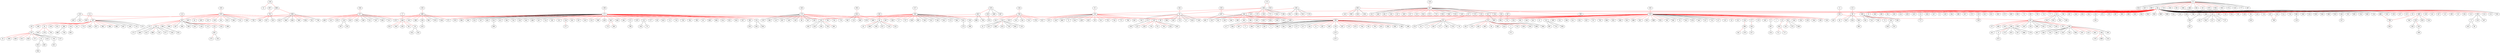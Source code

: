 strict graph "" {
	graph ["edge"="{'color': ''}",
		file="tmp_workspace/layers/EU_core_Layer_5_drawing.dot",
		"graph"="{'edge': '{}', 'file': 'tmp_workspace/layers/EU_core_Layer_5_drawing.dot', 'graph': \"{'file': 'tmp_workspace/layers/EU_core_Layer_\
4_drawing_improved.dot'}\", 'node': \"{'height': '', 'level': '', 'pos': '', 'width': ''}\"}",
		"node"="{'height': '', 'label': '\\N', 'level': '', 'pos': '', 'width': ''}"
	];
	node [label="\N"];
	10	 [height=0.05,
		label=21,
		level=1,
		pos="-7491.370000000017,-569.7600000000148",
		width=0.05];
	13	 [height=0.05,
		label=64,
		level=1,
		pos="-1483.8199999999833,-19.05999999999949",
		width=0.05];
	10 -- 13	 [color=red];
	210	 [level=4,
		pos="-7001.603831348594,-967.5393815176133"];
	10 -- 210	 [color=red];
	265	 [level=3,
		pos="-7241.0627736677925,9.41668181813759"];
	10 -- 265	 [color=red];
	291	 [level=2,
		pos="-7910.814501407448,-1041.1045094144015"];
	10 -- 291	 [color=red];
	325	 [label=296,
		level=2,
		pos="-8335.49,594.4899999999889"];
	10 -- 325	 [color=red];
	484	 [height=0.05,
		level=1,
		pos="-8095.326251631329,-387.17801175508134",
		width=0.05];
	10 -- 484	 [color=red];
	582	 [level=4,
		pos="-8119.706760201708,-512.3818500188611"];
	10 -- 582	 [color=red];
	63	 [level=4,
		pos="-7774.856852083904,-6.080533448690858"];
	10 -- 63	 [color=red];
	878	 [level=4,
		pos="-6924.73230586349,-847.2866832210282"];
	10 -- 878	 [color=red];
	904	 [level=4,
		pos="-7756.879688448149,-1142.1269641551735"];
	10 -- 904	 [color=red];
	905	 [level=4,
		pos="-7088.018466774497,-84.57253420907028"];
	10 -- 905	 [color=red];
	192	 [label=274,
		level=5,
		pos="-7349.268106166412,-1184.5009113479741"];
	10 -- 192;
	766	 [label=519,
		level=5,
		pos="-8078.181984952926,-801.6026850941194"];
	10 -- 766;
	879	 [label=777,
		level=5,
		pos="-7509.6801832735855,60.92539978699892"];
	10 -- 879;
	360	 [label=467,
		level=5,
		pos="-6932.985384794693,-275.98124341945584"];
	10 -- 360;
	609	 [label=624,
		level=5,
		pos="-7157.330498662632,-1105.032778928934"];
	10 -- 609;
	511	 [label=647,
		level=5,
		pos="-7556.610009143793,-1197.32918146365"];
	10 -- 511;
	706	 [label=686,
		level=5,
		pos="-8005.429368417237,-203.91535802953928"];
	10 -- 706;
	441	 [height=0.05,
		label=318,
		level=1,
		pos="3257.1000000000076,-1748.4100000000062",
		width=0.05];
	13 -- 441	 [color=red];
	107	 [level=3,
		pos="-1750.746972657738,-590.7673793329789"];
	13 -- 107	 [color=red];
	416	 [height=0.05,
		label=244,
		level=1,
		pos="-1461.8800000000138,-3827.790000000008",
		width=0.05];
	13 -- 416	 [color=red];
	119	 [level=2,
		pos="-1047.3877218329508,-474.7201835687977"];
	13 -- 119	 [color=red];
	800	 [label=89,
		level=2,
		pos="1258.0299999999897,1252.0399999999818"];
	13 -- 800	 [color=red];
	15	 [height=0.05,
		label=412,
		level=1,
		pos="605.0799999999981,2455.54",
		width=0.05];
	13 -- 15	 [color=red];
	136	 [height=0.05,
		label=489,
		level=1,
		pos="-5367.419999999955,-2383.380000000001",
		width=0.05];
	13 -- 136	 [color=red];
	138	 [level=4,
		pos="-1057.6508259329507,-484.3332223017351"];
	13 -- 138	 [color=red];
	141	 [level=2,
		pos="-875.3518452402864,147.87064715427934"];
	13 -- 141	 [color=red];
	158	 [height=0.05,
		label=209,
		level=1,
		pos="-1585.8299999999854,2064.579999999991",
		width=0.05];
	13 -- 158	 [color=red];
	167	 [level=2,
		pos="-1266.6245472423004,-611.4496282155872"];
	13 -- 167	 [color=red];
	18	 [level=2,
		pos="-1845.6353133343337,-535.9632940045772"];
	13 -- 18	 [color=red];
	180	 [height=0.05,
		level=1,
		pos="-2094.705329385426,-176.91579070042312",
		width=0.05];
	13 -- 180	 [color=red];
	20	 [level=2,
		pos="-1414.171372713237,608.0352120954915"];
	13 -- 20	 [color=red];
	204	 [level=2,
		pos="-1301.6835221658257,585.0307545710206"];
	13 -- 204	 [color=red];
	213	 [level=2,
		pos="-1984.0388534429371,365.4922525954489"];
	13 -- 213	 [color=red];
	214	 [level=3,
		pos="-2069.0092270630616,216.84867903774548"];
	13 -- 214	 [color=red];
	215	 [level=2,
		pos="-1738.5209450995208,-596.3179708253658"];
	13 -- 215	 [color=red];
	23	 [label=389,
		level=2,
		pos="-4595.11,1373.2900000000118"];
	13 -- 23	 [color=red];
	25	 [level=2,
		pos="-1251.3633666758137,-605.6290495922956"];
	13 -- 25	 [color=red];
	280	 [height=0.05,
		level=1,
		pos="1285.1599999999871,3157.6099999999765",
		width=0.05];
	13 -- 280	 [color=red];
	288	 [level=4,
		pos="-1643.961074289718,-629.3502363968688"];
	13 -- 288	 [color=red];
	29	 [label=131,
		level=2,
		pos="512.8199999999833,-1522.2699999999795"];
	13 -- 29	 [color=red];
	389	 [level=4,
		pos="-1312.4534192725052,588.1737534473773"];
	13 -- 389	 [color=red];
	391	 [level=2,
		pos="-1782.1544917927413,536.9039082915134"];
	13 -- 391	 [color=red];
	393	 [level=3,
		pos="-1977.4988254815416,-411.9729083997696"];
	13 -- 393	 [color=red];
	414	 [level=2,
		pos="-853.915993038895,17.27563444309152"];
	13 -- 414	 [color=red];
	420	 [height=0.05,
		level=1,
		pos="-1909.6081799696935,-484.681908971322",
		width=0.05];
	13 -- 420	 [color=red];
	433	 [level=2,
		pos="-964.1852884219851,338.8214089042176"];
	13 -- 433	 [color=red];
	437	 [height=0.05,
		level=1,
		pos="-4989.560000000019,2500.5300000000093",
		width=0.05];
	13 -- 437	 [color=red];
	454	 [height=0.05,
		level=1,
		pos="-1397.4549771879147,-644.072335198824",
		width=0.05];
	13 -- 454	 [color=red];
	457	 [level=2,
		pos="-956.8473441097077,327.9258156466433"];
	13 -- 457	 [color=red];
	5	 [height=0.05,
		level=1,
		pos="-877.726578983236,-194.41706805325114",
		width=0.05];
	13 -- 5	 [color=red];
	528	 [level=4,
		pos="-1150.2831572898763,-554.6461376762751"];
	13 -- 528	 [color=red];
	55	 [height=0.05,
		level=1,
		pos="1870.2700000000186,1629.4599999999987",
		width=0.05];
	13 -- 55	 [color=red];
	564	 [level=2,
		pos="-1024.8258873839277,413.8646365128889"];
	13 -- 564	 [color=red];
	566	 [height=0.05,
		level=1,
		pos="-2105.438667687131,89.05830695526375",
		width=0.05];
	13 -- 566	 [color=red];
	567	 [level=2,
		pos="-859.018679520242,-106.9385880791694"];
	13 -- 567	 [color=red];
	573	 [height=0.05,
		level=1,
		pos="-1917.492478001809,439.22759326406964",
		width=0.05];
	13 -- 573	 [color=red];
	592	 [height=0.05,
		level=1,
		pos="-6363.020000000025,2842.38000000001",
		width=0.05];
	13 -- 592	 [color=red];
	622	 [level=4,
		pos="-1968.4691655881568,-423.0581715437631"];
	13 -- 622	 [color=red];
	632	 [level=2,
		pos="-880.1169440000256,164.35743780875603"];
	13 -- 632	 [color=red];
	650	 [height=0.05,
		level=1,
		pos="-1635.1844176768468,593.4660397545247",
		width=0.05];
	13 -- 650	 [color=red];
	673	 [level=2,
		pos="-1630.3369547090135,-632.7636078587188"];
	13 -- 673	 [color=red];
	679	 [label=229,
		level=4,
		pos="351.2200000000066,-1337.9100000000162"];
	13 -- 679	 [color=red];
	680	 [level=2,
		pos="-1380.6644617406528,-641.5214616524015"];
	13 -- 680	 [color=red];
	693	 [level=3,
		pos="-1552.1283694673173,-646.302618909725"];
	13 -- 693	 [color=red];
	70	 [level=4,
		pos="-2091.3228136057032,-189.4702924624883"];
	13 -- 70	 [color=red];
	709	 [level=2,
		pos="-1226.8153997612553,557.176038244875"];
	13 -- 709	 [color=red];
	752	 [level=3,
		pos="-1138.8816276194616,509.2551101146871"];
	13 -- 752	 [color=red];
	777	 [level=4,
		pos="-2100.7960617398285,113.00012099043332"];
	13 -- 777	 [color=red];
	796	 [level=3,
		pos="-1525.17036846488,610.5346976776685"];
	13 -- 796	 [color=red];
	807	 [level=2,
		pos="-1697.0801453209037,574.7576881280294"];
	13 -- 807	 [color=red];
	816	 [level=4,
		pos="-1832.8801069234296,-544.6609684833245"];
	13 -- 816	 [color=red];
	850	 [level=2,
		pos="-855.1701697482356,34.77982949885452"];
	13 -- 850	 [color=red];
	853	 [level=2,
		pos="-2114.7339037437237,-12.205630674436264"];
	13 -- 853	 [color=red];
	860	 [height=0.05,
		label=232,
		level=1,
		pos="-3396.2300000000077,3785.190000000003",
		width=0.05];
	13 -- 860	 [color=red];
	872	 [height=0.05,
		level=1,
		pos="-1845.1459949977389,498.1854559055105",
		width=0.05];
	13 -- 872	 [color=red];
	876	 [level=4,
		pos="-1148.4441937225672,515.376530263221"];
	13 -- 876	 [color=red];
	887	 [level=2,
		pos="-914.7343875671762,-291.5318371465084"];
	13 -- 887	 [color=red];
	893	 [level=2,
		pos="-1907.7830132645274,448.2243884613154"];
	13 -- 893	 [color=red];
	899	 [level=2,
		pos="-1138.895783110662,-547.3843520029195"];
	13 -- 899	 [color=red];
	926	 [level=2,
		pos="-2056.2336456856337,-284.46903253069416"];
	13 -- 926	 [color=red];
	944	 [level=3,
		pos="-1398.7576676513543,606.1309595726964"];
	13 -- 944	 [color=red];
	956	 [level=4,
		pos="-1612.0470261767705,598.7240772259148"];
	13 -- 956	 [color=red];
	963	 [level=2,
		pos="-856.9401007501157,-90.6206612077659"];
	13 -- 963	 [color=red];
	968	 [level=2,
		pos="-2109.303223889989,-101.94590319337588"];
	13 -- 968	 [color=red];
	969	 [level=3,
		pos="-2061.9048373922583,-271.8786248937445"];
	13 -- 969	 [color=red];
	526	 [label=611,
		level=5,
		pos="-1322.940330206193,-629.1559499644767"];
	13 -- 526;
	928	 [label=325,
		level=5,
		pos="-862.6818426877891,91.78550440513564"];
	13 -- 928;
	698	 [label=786,
		level=5,
		pos="-1199.6774863643068,-582.4092418214618"];
	13 -- 698;
	942	 [label=102,
		level=5,
		pos="-251.25633936750273,-749.2963884018263"];
	13 -- 942;
	838	 [label=496,
		level=5,
		pos="-2087.1412047929052,165.60959728995633"];
	13 -- 838;
	248	 [label=492,
		level=5,
		pos="-853.1165440228406,-36.73729997780467"];
	13 -- 248;
	162	 [label=733,
		level=5,
		pos="-1096.9865531093476,-517.5168393378971"];
	13 -- 162;
	571	 [label=815,
		level=5,
		pos="-1012.0315261773948,-438.00507072427666"];
	13 -- 571;
	952	 [label=90,
		level=5,
		pos="-2112.129682314275,38.61390593787451"];
	13 -- 952;
	1	 [label=528,
		level=5,
		pos="-1464.360261048951,611.5909770673278"];
	13 -- 1;
	358	 [label=216,
		level=5,
		pos="-1691.897528591941,-614.7134885410136"];
	13 -- 358;
	153	 [label=719,
		level=5,
		pos="-1952.2188469806372,403.6714235578085"];
	13 -- 153;
	683	 [label=98,
		level=5,
		pos="214.55088184972556,1353.3520192691403"];
	13 -- 683;
	249	 [label=511,
		level=5,
		pos="-1792.6750968222702,-569.2489361691238"];
	13 -- 249;
	682	 [label=730,
		level=5,
		pos="-866.8203344607135,-151.00979742480064"];
	13 -- 682;
	871	 [label=926,
		level=5,
		pos="-937.7156323573417,1004.8481745635418"];
	13 -- 871;
	405	 [label=349,
		level=5,
		pos="-1355.2915510935036,598.661437330543"];
	13 -- 405;
	470	 [label=224,
		level=5,
		pos="-894.3275065237705,205.87985074062416"];
	13 -- 470;
	388	 [label=828,
		level=5,
		pos="-1568.814093219625,606.1402402700982"];
	13 -- 388;
	339	 [label=980,
		level=5,
		pos="-4022.6678159332196,-925.3732629335127"];
	13 -- 339;
	53	 [label=644,
		level=5,
		pos="-1940.0802451455108,-454.8649162363359"];
	13 -- 53;
	590	 [label=840,
		level=5,
		pos="-1438.7227171920154,-648.3974066423785"];
	13 -- 590;
	353	 [label=918,
		level=5,
		pos="-1878.455605057257,-511.36282909718886"];
	13 -- 353;
	65	 [label=99,
		level=5,
		pos="-1877.2583480158269,474.2001774181466"];
	13 -- 65;
	492	 [label=665,
		level=5,
		pos="-1263.8081982298133,572.2894258032733"];
	13 -- 492;
	903	 [label=354,
		level=5,
		pos="-1591.4457691351215,-640.7641339206989"];
	13 -- 903;
	284	 [label=445,
		level=5,
		pos="51.47369471307138,859.0879950152876"];
	13 -- 284;
	456	 [label=640,
		level=5,
		pos="-2001.1421753228365,-380.2761447599592"];
	13 -- 456;
	144	 [label=134,
		level=5,
		pos="-1107.1471154559708,487.11869805564766"];
	13 -- 144;
	261	 [label=302,
		level=5,
		pos="-2103.1397242864878,-139.65193764802274"];
	13 -- 261;
	583	 [label=330,
		level=5,
		pos="-1732.5996399264036,560.7744824810768"];
	13 -- 583;
	802	 [label=392,
		level=5,
		pos="-8705.849000097109,1105.3065496174486"];
	325 -- 802;
	102	 [height=0.05,
		level=1,
		pos="3255.6047818793345,-1117.4606354399104",
		width=0.05];
	102 -- 441	 [color=red];
	122	 [height=0.05,
		level=1,
		pos="2650.4534547783655,-1921.843864878418",
		width=0.05];
	441 -- 122	 [color=red];
	14	 [height=0.05,
		level=1,
		pos="3746.6642169292318,-1350.3820941711654",
		width=0.05];
	441 -- 14	 [color=red];
	152	 [height=0.05,
		level=1,
		pos="3125.0547206968613,-2365.3892383296043",
		width=0.05];
	441 -- 152	 [color=red];
	154	 [height=0.05,
		level=1,
		pos="4862.750000000002,-3358.9400000000105",
		width=0.05];
	441 -- 154	 [color=red];
	769	 [height=0.05,
		label=282,
		level=1,
		pos="-5730.36000000002,-7370.960000000008",
		width=0.05];
	441 -- 769	 [color=red];
	851	 [height=0.05,
		label=547,
		level=1,
		pos="3453.0200000000077,6070.249999999984",
		width=0.05];
	441 -- 851	 [color=red];
	177	 [height=0.05,
		level=1,
		pos="5309.940000000022,260.9099999999926",
		width=0.05];
	441 -- 177	 [color=red];
	178	 [level=4,
		pos="3867.935711089814,-1906.4576838597438"];
	441 -- 178	 [color=red];
	183	 [height=0.05,
		level=1,
		pos="3268.6602785401533,-2379.255223708715",
		width=0.05];
	441 -- 183	 [color=red];
	189	 [height=0.05,
		label=5,
		level=1,
		pos="1465.4800000000087,-1617.38000000001",
		width=0.05];
	441 -- 189	 [color=red];
	2	 [level=2,
		pos="3369.515860120047,-1127.554130486406"];
	441 -- 2	 [color=red];
	22	 [height=0.05,
		level=1,
		pos="418.35000000000036,-4696.2000000000135",
		width=0.05];
	441 -- 22	 [color=red];
	233	 [height=0.05,
		label=84,
		level=1,
		pos="2741.5399999999954,2909.1799999999976",
		width=0.05];
	441 -- 233	 [color=red];
	244	 [level=2,
		pos="2676.7840871593808,-1996.064552996649"];
	441 -- 244	 [color=red];
	254	 [height=0.05,
		level=1,
		pos="3391.117898056271,-1131.8562397190408",
		width=0.05];
	441 -- 254	 [color=red];
	635	 [height=0.05,
		label=82,
		level=1,
		pos="2.6299999999919237,-2258.4400000000105",
		width=0.05];
	441 -- 635	 [color=red];
	259	 [level=2,
		pos="2636.2982708330355,-1861.1244594952918"];
	441 -- 259	 [color=red];
	264	 [level=2,
		pos="2711.385200676231,-2065.103375546491"];
	441 -- 264	 [color=red];
	299	 [level=2,
		pos="2638.9536283251214,-1621.9410334461904"];
	441 -- 299	 [color=red];
	320	 [level=2,
		pos="2988.6529132893656,-2319.405182074764"];
	441 -- 320	 [color=red];
	983	 [level=3,
		pos="1367.3499999999822,-388.34000000000015"];
	441 -- 983	 [color=red];
	355	 [height=0.05,
		level=1,
		pos="2629.3690494697194,-1684.7453311297634",
		width=0.05];
	441 -- 355	 [color=red];
	382	 [level=3,
		pos="2953.406750092927,-1195.3550784263052"];
	441 -- 382	 [color=red];
	79	 [level=2,
		pos="1293.5699999999888,-4474.750000000018"];
	441 -- 79	 [color=red];
	40	 [height=0.05,
		level=1,
		pos="3853.950000000006,-5432.809999999994",
		width=0.05];
	441 -- 40	 [color=red];
	443	 [level=2,
		pos="3605.184134414517,-1222.1621765509028"];
	441 -- 443	 [color=red];
	451	 [level=4,
		pos="3561.934881360672,-2300.8364941346076"];
	441 -- 451	 [color=red];
	47	 [level=3,
		pos="2654.7018171928676,-1560.75135866774"];
	441 -- 47	 [color=red];
	508	 [height=0.05,
		label=115,
		level=1,
		pos="4783.009999999982,-4123.740000000005",
		width=0.05];
	441 -- 508	 [color=red];
	509	 [height=0.05,
		level=1,
		pos="3617.9596253985846,-1230.8390704906146",
		width=0.05];
	441 -- 509	 [color=red];
	521	 [height=0.05,
		level=1,
		pos="2967.8089054066777,-2309.1327469124262",
		width=0.05];
	441 -- 521	 [color=red];
	598	 [level=2,
		pos="3399.3955828749627,-2363.1061065520926"];
	441 -- 598	 [color=red];
	610	 [height=0.05,
		level=1,
		pos="-2128.750000000009,-6201.540000000028",
		width=0.05];
	441 -- 610	 [color=red];
	611	 [level=2,
		pos="2627.4897320161845,-1789.5226107825306"];
	441 -- 611	 [color=red];
	631	 [height=0.05,
		level=1,
		pos="2680.9069652894914,-2005.5109977948464",
		width=0.05];
	441 -- 631	 [color=red];
	637	 [height=0.05,
		level=1,
		pos="3491.3667196818647,-1162.5615209838709",
		width=0.05];
	441 -- 637	 [color=red];
	676	 [height=0.05,
		label=409,
		level=1,
		pos="69.32999999999993,-5845.260000000011",
		width=0.05];
	441 -- 676	 [color=red];
	707	 [level=2,
		pos="2929.1934893843295,-1209.3583729624218"];
	441 -- 707	 [color=red];
	793	 [height=0.05,
		level=1,
		pos="3149.1264061490483,-2370.0538203239316",
		width=0.05];
	441 -- 793	 [color=red];
	806	 [level=4,
		pos="3860.292223463597,-1563.3195413883645"];
	441 -- 806	 [color=red];
	831	 [height=0.05,
		level=1,
		pos="2839.386242811577,-1275.5309949981538",
		width=0.05];
	441 -- 831	 [color=red];
	840	 [height=0.05,
		level=1,
		pos="3880.94729702759,-1842.8233799172415",
		width=0.05];
	441 -- 840	 [color=red];
	852	 [level=2,
		pos="3870.189474292557,-1599.3441325866288"];
	441 -- 852	 [color=red];
	886	 [level=3,
		pos="2823.773557772537,-1289.795204357193"];
	441 -- 886	 [color=red];
	921	 [height=0.05,
		level=1,
		pos="3475.3998397762075,-1156.4264560820166",
		width=0.05];
	441 -- 921	 [color=red];
	923	 [level=2,
		pos="3158.1949327350712,-1125.2590359589199"];
	441 -- 923	 [color=red];
	948	 [height=0.05,
		level=1,
		pos="2652.8866251998825,-1930.13928775699",
		width=0.05];
	441 -- 948	 [color=red];
	955	 [height=0.05,
		level=1,
		pos="3068.358640686611,-1146.3501727398343",
		width=0.05];
	441 -- 955	 [color=red];
	98	 [level=3,
		pos="2729.421206039505,-1402.4989901717463"];
	441 -- 98	 [color=red];
	347	 [label=981,
		level=5,
		pos="3804.635343360992,-2061.945299586171"];
	441 -- 347;
	201	 [label=76,
		level=5,
		pos="3887.4361643053235,-1720.5593934558285"];
	441 -- 201;
	884	 [label=925,
		level=5,
		pos="3813.7549636999993,-1451.366926180437"];
	441 -- 884;
	95	 [label=976,
		level=5,
		pos="3482.8228149070183,-2337.6031322974495"];
	441 -- 95;
	330	 [label=442,
		level=5,
		pos="3841.4799916222655,-1986.3162035920668"];
	441 -- 330;
	562	 [label=527,
		level=5,
		pos="3758.0567791960693,-2132.000460900072"];
	441 -- 562;
	843	 [label=725,
		level=5,
		pos="2693.1462224658994,-1465.4692409690272"];
	441 -- 843;
	669	 [label=127,
		level=5,
		pos="3055.5381802864435,-2346.2997633759765"];
	441 -- 669;
	104	 [height=0.05,
		level=1,
		pos="8664.457244504709,8225.338058463813",
		width=0.05];
	646	 [height=0.05,
		label=317,
		level=1,
		pos="9057.169999999996,7731.499999999993",
		width=0.05];
	104 -- 646	 [color=red];
	409	 [level=4,
		pos="9273.400235080271,8324.242626907444"];
	646 -- 409	 [color=red];
	473	 [height=0.05,
		level=1,
		pos="11377.18999999996,6233.619999999964",
		width=0.05];
	646 -- 473	 [color=red];
	522	 [level=4,
		pos="8691.094650269324,7217.604899190904"];
	646 -- 522	 [color=red];
	662	 [label=218,
		level=2,
		pos="8822.27000000001,8814.839999999978"];
	646 -- 662	 [color=red];
	810	 [level=4,
		pos="9633.191767747814,7474.015516202043"];
	646 -- 810	 [color=red];
	916	 [level=2,
		pos="9605.022689607818,8044.480457545655"];
	646 -- 916	 [color=red];
	970	 [level=2,
		pos="8429.245179115851,7793.223217946166"];
	646 -- 970	 [color=red];
	599	 [label=248,
		level=5,
		pos="9175.874761840145,7111.815793462106"];
	646 -- 599;
	335	 [label=312,
		level=5,
		pos="8482.850231040908,7470.241240723304"];
	646 -- 335;
	31	 [label=307,
		level=5,
		pos="9687.353315630971,7762.61792114468"];
	646 -- 31;
	475	 [label=695,
		level=5,
		pos="9409.977148721275,7208.406841827207"];
	646 -- 475;
	615	 [label=313,
		level=5,
		pos="8922.649051218596,7115.055800858685"];
	646 -- 615;
	105	 [height=0.05,
		level=1,
		pos="5559.771868553365,-5844.44010782289",
		width=0.05];
	616	 [height=0.05,
		label=679,
		level=1,
		pos="5423.999999999991,-6460.609999999993",
		width=0.05];
	105 -- 616	 [color=red];
	957	 [height=0.05,
		label=187,
		level=1,
		pos="6226.209999999997,-9753.039999999972",
		width=0.05];
	616 -- 957	 [color=red];
	728	 [height=0.05,
		label=80,
		level=1,
		pos="5425.789999999999,3535.8000000000084",
		width=0.05];
	616 -- 728	 [color=red];
	792	 [height=0.05,
		level=1,
		pos="2706.570000000005,-8898.050000000021",
		width=0.05];
	616 -- 792	 [color=red];
	336	 [level=2,
		pos="4793.114713360346,-6451.49455060733"];
	616 -- 336	 [color=red];
	337	 [height=0.05,
		label=533,
		level=1,
		pos="6636.209999999983,-4611.200000000006",
		width=0.05];
	616 -- 337	 [color=red];
	616 -- 40	 [color=red];
	403	 [level=4,
		pos="5432.439989917416,-7091.504684465008"];
	616 -- 403	 [color=red];
	45	 [level=3,
		pos="5731.782760294642,-5909.8204677996955"];
	616 -- 45	 [color=red];
	450	 [height=0.05,
		level=1,
		pos="6042.493932382372,-6585.368133691532",
		width=0.05];
	616 -- 450	 [color=red];
	515	 [height=0.05,
		level=1,
		pos="4973.056422373216,-6019.305993545054",
		width=0.05];
	616 -- 515	 [color=red];
	559	 [level=2,
		pos="4889.243653697438,-6795.47562440053"];
	616 -- 559	 [color=red];
	84	 [level=2,
		pos="5326.909182036859,-5837.173788841813"];
	616 -- 84	 [color=red];
	913	 [level=2,
		pos="4795.978527165199,-6521.341918909537"];
	616 -- 913	 [color=red];
	423	 [label=663,
		level=5,
		pos="6006.177139617417,-6217.362976538474"];
	616 -- 423;
	972	 [label=551,
		level=5,
		pos="5878.972969286988,-6897.758640091885"];
	616 -- 972;
	108	 [level=3,
		pos="8354.427422448236,-27.594171335696984"];
	346	 [height=0.05,
		label=172,
		level=1,
		pos="7751.350000000019,157.86999999998443",
		width=0.05];
	108 -- 346	 [color=red];
	151	 [height=0.05,
		level=1,
		pos="8315.472742585529,440.4737289453362",
		width=0.05];
	346 -- 151	 [color=red];
	181	 [height=0.05,
		level=1,
		pos="7784.2379572151485,787.9634205228722",
		width=0.05];
	346 -- 181	 [color=red];
	224	 [level=3,
		pos="6097.269999999966,439.2399999999907"];
	346 -- 224	 [color=red];
	301	 [level=2,
		pos="8294.615387448266,-163.00700933026076"];
	346 -- 301	 [color=red];
	307	 [level=2,
		pos="7616.983949041829,774.3479806821156"];
	346 -- 307	 [color=red];
	310	 [level=2,
		pos="7196.838624196155,-143.15569727538644"];
	346 -- 310	 [color=red];
	315	 [level=4,
		pos="8071.705016729923,-385.7033617203998"];
	346 -- 315	 [color=red];
	346 -- 337	 [color=red];
	371	 [height=0.05,
		level=1,
		pos="9495.97000000001,2920.3699999999926",
		width=0.05];
	346 -- 371	 [color=red];
	398	 [level=2,
		pos="7459.204884256589,-401.37106399949994"];
	346 -- 398	 [color=red];
	428	 [level=4,
		pos="7122.589241796746,210.39851853671237"];
	346 -- 428	 [color=red];
	442	 [level=2,
		pos="10700.039999999999,75.99999999998909"];
	346 -- 442	 [color=red];
	444	 [level=2,
		pos="7938.061365471426,-444.8224608121775"];
	346 -- 444	 [color=red];
	461	 [level=4,
		pos="7246.032271654521,535.6971161996587"];
	346 -- 461	 [color=red];
	471	 [label=275,
		level=4,
		pos="9611.290000000003,-340.52999999998065"];
	346 -- 471	 [color=red];
	479	 [height=0.05,
		level=1,
		pos="7684.680430381616,-469.54892289198085",
		width=0.05];
	346 -- 479	 [color=red];
	506	 [height=0.05,
		label=212,
		level=1,
		pos="7247.2299999999905,2126.800000000022",
		width=0.05];
	346 -- 506	 [color=red];
	577	 [height=0.05,
		level=1,
		pos="8381.453842887177,125.1823342091589",
		width=0.05];
	346 -- 577	 [color=red];
	58	 [height=0.05,
		level=1,
		pos="7416.600982164596,692.6993478991409",
		width=0.05];
	346 -- 58	 [color=red];
	618	 [level=2,
		pos="7212.672211594055,486.3902833830297"];
	346 -- 618	 [color=red];
	712	 [level=2,
		pos="8228.367807609267,570.8510498554026"];
	346 -- 712	 [color=red];
	716	 [level=2,
		pos="7958.748471095604,753.7602671660379"];
	346 -- 716	 [color=red];
	759	 [height=0.05,
		level=1,
		pos="8367.829477295512,292.2291842394371",
		width=0.05];
	346 -- 759	 [color=red];
	764	 [height=0.05,
		level=1,
		pos="8209.861306086046,591.3059451029515",
		width=0.05];
	346 -- 764	 [color=red];
	798	 [height=0.05,
		level=1,
		pos="8378.99785420625,222.3487362339531",
		width=0.05];
	346 -- 798	 [color=red];
	83	 [level=2,
		pos="7672.707478210681,-468.1609018592052"];
	346 -- 83	 [color=red];
	849	 [height=0.05,
		level=1,
		pos="8161.405772372615,-321.66477440113295",
		width=0.05];
	346 -- 849	 [color=red];
	894	 [level=2,
		pos="8108.064801551042,678.3062464994289"];
	346 -- 894	 [color=red];
	914	 [level=2,
		pos="8355.748860323345,338.9814407095108"];
	346 -- 914	 [color=red];
	922	 [height=0.05,
		level=1,
		pos="7430.07941831202,-385.16273350497795",
		width=0.05];
	346 -- 922	 [color=red];
	924	 [level=4,
		pos="8198.866648876876,-286.9088049065044"];
	346 -- 924	 [color=red];
	927	 [height=0.05,
		level=1,
		pos="7177.042711513604,-103.41619310519957",
		width=0.05];
	346 -- 927	 [color=red];
	946	 [height=0.05,
		label=285,
		level=1,
		pos="8580.640000000009,-3056.0700000000106",
		width=0.05];
	346 -- 946	 [color=red];
	973	 [label=231,
		level=2,
		pos="6012.020000000002,-1535.2100000000082"];
	346 -- 973	 [color=red];
	978	 [level=4,
		pos="7813.011336183709,-470.060900606172"];
	346 -- 978	 [color=red];
	980	 [level=2,
		pos="7312.412419283055,-295.3773238204172"];
	346 -- 980	 [color=red];
	505	 [label=346,
		level=5,
		pos="7129.688436484822,49.998610077269376"];
	346 -- 505;
	118	 [label=523,
		level=5,
		pos="7160.416386144742,378.99620905707417"];
	346 -- 118;
	303	 [label=207,
		level=5,
		pos="7324.043950780717,622.0993362300517"];
	346 -- 303;
	46	 [label=403,
		level=5,
		pos="7502.772910499098,737.7913454350944"];
	346 -- 46;
	323	 [label=813,
		level=5,
		pos="8217.992103628256,2538.760219473017"];
	346 -- 323;
	298	 [label=413,
		level=5,
		pos="7243.253365106589,-216.21173695865104"];
	346 -- 298;
	334	 [label=585,
		level=5,
		pos="7700.156290152557,786.7408455541974"];
	346 -- 334;
	804	 [label=734,
		level=5,
		pos="7148.465766337874,-28.221206448965972"];
	346 -- 804;
	958	 [label=228,
		level=5,
		pos="7121.015939107383,129.971828113346"];
	346 -- 958;
	12	 [label=542,
		level=5,
		pos="7531.71098839424,-433.61798880186257"];
	346 -- 12;
	270	 [label=468,
		level=5,
		pos="8275.986038379851,508.3787210742688"];
	346 -- 270;
	971	 [label=457,
		level=5,
		pos="8250.59961153005,-227.93974806650857"];
	346 -- 971;
	435	 [label=714,
		level=5,
		pos="8328.506494049741,-97.06080961754583"];
	346 -- 435;
	11	 [level=3,
		pos="-8396.717242269857,5103.015766531604"];
	401	 [level=3,
		pos="-8025.270000000026,4592.989999999996"];
	11 -- 401	 [color=red];
	246	 [label=407,
		level=2,
		pos="-8283.759999999978,3521.0000000000073"];
	401 -- 246	 [color=red];
	165	 [level=3,
		pos="-7688.019999999993,5116.450000000003"];
	401 -- 165	 [color=red];
	111	 [level=2,
		pos="5262.810000000003,-8881.660000000007"];
	829	 [level=2,
		pos="4645.352179737146,-8751.871030852943"];
	111 -- 829	 [color=red];
	111 -- 957	 [color=red];
	187	 [level=2,
		pos="5075.260000000017,-10706.650000000018"];
	957 -- 187	 [color=red];
	198	 [level=2,
		pos="6591.950972281409,-9238.906867911926"];
	957 -- 198	 [color=red];
	34	 [level=2,
		pos="8433.610000000013,-9457.65000000005"];
	957 -- 34	 [color=red];
	418	 [level=2,
		pos="6647.431860339566,-9283.283168556201"];
	957 -- 418	 [color=red];
	532	 [level=2,
		pos="6437.535108971687,-10347.549070270663"];
	957 -- 532	 [color=red];
	545	 [height=0.05,
		label=366,
		level=1,
		pos="5884.609999999984,-11925.240000000007",
		width=0.05];
	957 -- 545	 [color=red];
	619	 [label=316,
		level=2,
		pos="7795.16000000002,-9282.170000000004"];
	957 -- 619	 [color=red];
	62	 [level=2,
		pos="6254.789351754737,-9122.736456483599"];
	957 -- 62	 [color=red];
	774	 [level=2,
		pos="6698.605064737041,-10171.300970122813"];
	957 -- 774	 [color=red];
	826	 [level=4,
		pos="6752.231968396574,-10101.465350800121"];
	957 -- 826	 [color=red];
	857	 [level=2,
		pos="5595.886380505276,-9724.906905198815"];
	957 -- 857	 [color=red];
	862	 [height=0.05,
		level=1,
		pos="6383.529270508311,-10364.063717577897",
		width=0.05];
	957 -- 862	 [color=red];
	864	 [height=0.05,
		level=1,
		pos="6185.614720827679,-10382.683835533155",
		width=0.05];
	957 -- 864	 [color=red];
	883	 [height=0.05,
		level=1,
		pos="5874.217797392538,-10276.681886807708",
		width=0.05];
	957 -- 883	 [color=red];
	688	 [label=667,
		level=5,
		pos="5628.017314619115,-9953.701026292636"];
	957 -- 688;
	364	 [label=146,
		level=5,
		pos="6841.116383991474,-9894.424140703739"];
	957 -- 364;
	392	 [label=710,
		level=5,
		pos="5642.624406320472,-9513.191733035765"];
	957 -- 392;
	720	 [label=671,
		level=5,
		pos="5903.303309591093,-9210.978559197192"];
	957 -- 720;
	113	 [level=3,
		pos="5038.57882102343,3037.636533664316"];
	113 -- 728	 [color=red];
	221	 [height=0.05,
		level=1,
		pos="5571.740000000003,5749.75999999999",
		width=0.05];
	728 -- 221	 [color=red];
	333	 [level=3,
		pos="6051.071790754292,3451.407947843889"];
	728 -- 333	 [color=red];
	496	 [level=3,
		pos="5132.432491125114,4094.406040338581"];
	728 -- 496	 [color=red];
	668	 [label=174,
		level=2,
		pos="6446.159999999994,4147.049999999988"];
	728 -- 668	 [color=red];
	726	 [height=0.05,
		label=474,
		level=1,
		pos="6568.319999999983,5058.590000000012",
		width=0.05];
	728 -- 726	 [color=red];
	731	 [label=880,
		level=4,
		pos="6202.96000000003,2986.8899999999867"];
	728 -- 731	 [color=red];
	896	 [level=4,
		pos="4850.829999999996,3639.719999999982"];
	728 -- 896	 [color=red];
	397	 [label=287,
		level=5,
		pos="4836.544709962424,3310.2133769822613"];
	728 -- 397;
	426	 [label=384,
		level=5,
		pos="5715.940586251875,2975.5215213720053"];
	728 -- 426;
	516	 [label=299,
		level=5,
		pos="4917.088393681013,3909.0586396113385"];
	728 -- 516;
	42	 [label=431,
		level=5,
		pos="6043.81306594265,3662.8701628190715"];
	728 -- 42;
	848	 [label=230,
		level=5,
		pos="5221.063006575506,2938.986633461201"];
	728 -- 848;
	190	 [label=112,
		level=5,
		pos="5644.958268350238,4127.462578218688"];
	728 -- 190;
	115	 [height=0.05,
		label=301,
		level=1,
		pos="-4330.990000000005,-3564.4500000000007",
		width=0.05];
	115 -- 416	 [color=red];
	35	 [label=276,
		level=5,
		pos="-4959.300117212533,-3506.780832116324"];
	115 -- 35;
	858	 [label=651,
		level=5,
		pos="-4273.320832116332,-2936.139882787472"];
	115 -- 858;
	146	 [label=298,
		level=5,
		pos="-4388.659167883682,-4192.760117212529"];
	115 -- 146;
	722	 [label=953,
		level=5,
		pos="-4734.494084893164,-3079.3893957549726"];
	115 -- 722;
	195	 [level=3,
		pos="-1963.751487581781,-3445.3970786893738"];
	416 -- 195	 [color=red];
	344	 [level=4,
		pos="-1614.0011986338634,-4440.128531567489"];
	416 -- 344	 [color=red];
	380	 [level=2,
		pos="-2027.0210632442154,-3547.228215447603"];
	416 -- 380	 [color=red];
	383	 [level=3,
		pos="-950.3300000000054,-3597.910000000009"];
	416 -- 383	 [color=red];
	396	 [level=2,
		pos="-1899.1535958806166,-4282.642875841927"];
	416 -- 396	 [color=red];
	432	 [level=2,
		pos="-2063.01046645492,-4019.47072051129"];
	416 -- 432	 [color=red];
	624	 [height=0.05,
		level=1,
		pos="-2080.1395155568266,-3953.7046843679254",
		width=0.05];
	416 -- 624	 [color=red];
	939	 [level=4,
		pos="-1253.550000000003,-3963.4500000000244"];
	416 -- 939	 [color=red];
	502	 [label=810,
		level=5,
		pos="-1230.7517977925158,-4414.883766327284"];
	416 -- 502;
	308	 [label=235,
		level=5,
		pos="-1120.6821954691509,-3297.0514631484466"];
	416 -- 308;
	109	 [label=241,
		level=5,
		pos="-832.8194575927238,-3876.5974820315887"];
	416 -- 109;
	121	 [level=4,
		pos="1857.284062608091,1449.5087437639068"];
	121 -- 800	 [color=red];
	568	 [label=845,
		level=4,
		pos="1927.829999999998,997.410000000013"];
	800 -- 568	 [color=red];
	92	 [level=4,
		pos="1365.825759488607,630.3653177486542"];
	800 -- 92	 [color=red];
	742	 [label=919,
		level=5,
		pos="1233.2383288541678,1314.7999874275365"];
	800 -- 742;
	480	 [label=924,
		level=5,
		pos="1301.663761120335,1345.1743325668454"];
	800 -- 480;
	126	 [level=3,
		pos="513.9277439810768,5862.265391596268"];
	222	 [label=447,
		level=2,
		pos="105.54999999999927,6343.229999999987"];
	126 -- 222	 [color=red];
	222 -- 280	 [color=red];
	194	 [level=4,
		pos="-500.3867273673834,6167.332249180588"];
	222 -- 194	 [color=red];
	247	 [level=2,
		pos="-233.9260831524117,6875.07144750433"];
	222 -- 247	 [color=red];
	269	 [level=2,
		pos="-392.70973131584185,6730.3172982481765"];
	222 -- 269	 [color=red];
	327	 [level=2,
		pos="609.5425185891695,6722.823041983322"];
	222 -- 327	 [color=red];
	525	 [level=4,
		pos="63.406523448249324,5713.687893624131"];
	222 -- 525	 [color=red];
	654	 [level=2,
		pos="186.6161568900777,6968.951674966653"];
	222 -- 654	 [color=red];
	672	 [level=2,
		pos="100.70301080926859,6974.162518587991"];
	222 -- 672	 [color=red];
	719	 [level=4,
		pos="-462.3367274930504,6068.268182553907"];
	222 -- 719	 [color=red];
	930	 [level=4,
		pos="696.901546056955,6563.236102851852"];
	222 -- 930	 [color=red];
	223	 [label=690,
		level=5,
		pos="716.0454118169323,6183.872890128822"];
	222 -- 223;
	604	 [label=933,
		level=5,
		pos="-247.24740331543973,5820.130269040487"];
	222 -- 604;
	41	 [label=579,
		level=5,
		pos="-514.1680780085026,6461.757803090508"];
	222 -- 41;
	762	 [label=322,
		level=5,
		pos="422.9113704154054,6888.556596530976"];
	222 -- 762;
	19	 [label=446,
		level=5,
		pos="639.7629469411467,6007.49816707902"];
	222 -- 19;
	237	 [label=428,
		level=5,
		pos="735.6992992375408,6375.029323679151"];
	222 -- 237;
	881	 [label=335,
		level=5,
		pos="-73.59897328503476,6948.213455713393"];
	222 -- 881;
	757	 [label=334,
		level=5,
		pos="-371.21820700560545,5929.960822459878"];
	222 -- 757;
	935	 [label=461,
		level=5,
		pos="-98.966672837777,5746.344527863679"];
	222 -- 935;
	127	 [label=803,
		level=4,
		pos="615.4299999999857,3455.9899999999907"];
	143	 [level=4,
		pos="345.4499999999989,3727.9899999999952"];
	127 -- 143	 [color=red];
	127 -- 15	 [color=red];
	540	 [label=990,
		level=5,
		pos="1078.2698684298357,3643.9002906781957"];
	127 -- 540;
	459	 [label=826,
		level=5,
		pos="44.02275502489829,3224.0019868170193"];
	127 -- 459;
	78	 [label=1001,
		level=5,
		pos="1136.9805780998477,3100.906445326282"];
	127 -- 78;
	799	 [height=0.05,
		label=55,
		level=1,
		pos="-2822.8799999999865,7042.809999999954",
		width=0.05];
	15 -- 799	 [color=red];
	919	 [label=683,
		level=5,
		pos="656.3164771980428,2436.5048392813765"];
	15 -- 919;
	524	 [level=2,
		pos="-5946.667442267397,-2133.2365672606174"];
	136 -- 524	 [color=red];
	746	 [level=2,
		pos="-5439.606676016281,-3010.188120657137"];
	136 -- 746	 [color=red];
	837	 [height=0.05,
		label=210,
		level=1,
		pos="-6962.480000000033,-3292.6700000000146",
		width=0.05];
	136 -- 837	 [color=red];
	643	 [label=929,
		level=5,
		pos="-4835.982509749481,-2723.488115563707"];
	136 -- 643;
	49	 [label=71,
		level=5,
		pos="-1672.3173069895875,3831.155946826146"];
	158 -- 49;
	36	 [label=319,
		level=5,
		pos="-1618.0664842928181,2063.0017793079805"];
	158 -- 36;
	7	 [label=587,
		level=5,
		pos="-1222.1076783767767,2082.386969547894"];
	158 -- 7;
	73	 [level=2,
		pos="-5214.019920926029,1495.9678141937488"];
	23 -- 73	 [color=red];
	819	 [label=162,
		level=2,
		pos="-5440.920000000021,892.8600000000088"];
	23 -- 819	 [color=red];
	421	 [label=385,
		level=5,
		pos="-4484.633561969183,1720.28563693438"];
	23 -- 421;
	268	 [label=341,
		level=5,
		pos="-4564.905050047147,743.0622655148001"];
	23 -- 268;
	691	 [label=521,
		level=5,
		pos="-4915.948769639205,1916.577971717054"];
	23 -- 691;
	655	 [label=391,
		level=5,
		pos="-4184.768681517861,1556.9748645876666"];
	23 -- 655;
	48	 [label=717,
		level=5,
		pos="548.1897027803116,-1548.8987818116402"];
	29 -- 48;
	789	 [level=2,
		pos="-5220.070000000017,3594.690000000005"];
	437 -- 789	 [color=red];
	788	 [height=0.05,
		level=1,
		pos="2145.2999999999847,4418.509999999983",
		width=0.05];
	55 -- 788	 [color=red];
	592 -- 246	 [color=red];
	365	 [label=536,
		level=5,
		pos="646.9283475252087,-1550.4366774204636"];
	679 -- 365;
	472	 [label=501,
		level=5,
		pos="-3679.618525455733,4348.918906440011"];
	860 -- 472;
	424	 [label=97,
		level=5,
		pos="291.6449126986405,-1070.7891049927798"];
	942 -- 424;
	216	 [label=101,
		level=5,
		pos="291.61646732792417,-1070.8371355345134"];
	942 -- 216;
	312	 [label=832,
		level=5,
		pos="291.6320915533347,-1070.810754936711"];
	942 -- 312;
	313	 [label=517,
		level=5,
		pos="291.6401170428185,-1070.7972032268171"];
	942 -- 313;
	440	 [label=516,
		level=5,
		pos="291.64807821982583,-1070.7837593515737"];
	942 -- 440;
	628	 [label=618,
		level=5,
		pos="705.2552784284146,1749.9734149279745"];
	683 -- 628;
	217	 [label=930,
		level=5,
		pos="-391.74177030267674,2028.800918942512"];
	871 -- 217;
	614	 [label=119,
		level=5,
		pos="-4616.867046344382,-1137.568010499985"];
	339 -- 614;
	572	 [label=557,
		level=5,
		pos="599.1272238719328,1172.4168132172863"];
	284 -- 572;
	134	 [height=0.05,
		level=1,
		pos="-9385.144920340754,-13077.865031582818",
		width=0.05];
	634	 [height=0.05,
		label=764,
		level=1,
		pos="-8758.87000000002,-13001.190000000011",
		width=0.05];
	134 -- 634	 [color=red];
	252	 [level=3,
		pos="-8578.030378823261,-12396.70975406251"];
	634 -- 252	 [color=red];
	276	 [height=0.05,
		level=1,
		pos="-8328.74888256636,-13462.812313860202",
		width=0.05];
	634 -- 276	 [color=red];
	352	 [level=2,
		pos="-8886.151992158759,-12383.2105255932"];
	634 -- 352	 [color=red];
	787	 [height=0.05,
		label=314,
		level=1,
		pos="-10770.339999999997,-11064.350000000015",
		width=0.05];
	634 -- 787	 [color=red];
	813	 [height=0.05,
		level=1,
		pos="-9014.258638530915,-13578.144053305257",
		width=0.05];
	634 -- 813	 [color=red];
	817	 [height=0.05,
		level=1,
		pos="-6330.770000000006,-11864.409999999998",
		width=0.05];
	634 -- 817	 [color=red];
	797	 [label=331,
		level=5,
		pos="-8139.443288891696,-13121.23118410589"];
	634 -- 797;
	193	 [label=541,
		level=5,
		pos="-8654.188519657358,-13623.396656979254"];
	634 -- 193;
	243	 [label=242,
		level=4,
		pos="-7622.339999999975,-3606.4200000000073"];
	837 -- 243	 [color=red];
	937	 [label=240,
		level=5,
		pos="-6947.548011221001,-3321.2832383909663"];
	837 -- 937;
	137	 [label=525,
		level=3,
		pos="-9030.179999999997,2264.619999999986"];
	137 -- 246	 [color=red];
	8	 [label=913,
		level=5,
		pos="-9259.807916090958,1878.1084901015815"];
	137 -- 8;
	855	 [label=951,
		level=5,
		pos="-8487.737914906284,1942.3531530622308"];
	137 -- 855;
	449	 [label=765,
		level=5,
		pos="-9378.040358908542,2471.2851244818694"];
	137 -- 449;
	263	 [label=293,
		level=5,
		pos="-9465.856366273485,2153.6865469618406"];
	137 -- 263;
	191	 [level=2,
		pos="-8888.057666054265,3339.5511997356925"];
	246 -- 191	 [color=red];
	197	 [label=266,
		level=2,
		pos="-10307.009999999977,4379.559999999978"];
	246 -- 197	 [color=red];
	377	 [level=2,
		pos="-8739.476546675245,3084.626575737728"];
	246 -- 377	 [color=red];
	490	 [level=3,
		pos="-8010.435679361957,2952.323332583644"];
	246 -- 490	 [color=red];
	550	 [level=2,
		pos="-8123.088331281762,2910.8492389685057"];
	246 -- 550	 [color=red];
	591	 [label=566,
		level=4,
		pos="-7763.470000000023,3575.940000000013"];
	246 -- 591	 [color=red];
	839	 [level=4,
		pos="-8798.580439119884,3885.7728769801984"];
	246 -- 839	 [color=red];
	132	 [label=503,
		level=5,
		pos="-7809.27989507979,3936.8941768658824"];
	246 -- 132;
	738	 [label=332,
		level=5,
		pos="-8505.361922725133,4111.75538436864"];
	246 -- 738;
	965	 [label=406,
		level=5,
		pos="-8371.363462290363,2896.1600447228548"];
	246 -- 965;
	429	 [label=502,
		level=5,
		pos="-7814.093405411037,3099.677527013764"];
	246 -- 429;
	226	 [label=374,
		level=5,
		pos="-8913.76366845101,3555.564635890737"];
	246 -- 226;
	608	 [label=505,
		level=5,
		pos="-7705.71933557914,3773.919604997192"];
	246 -- 608;
	140	 [level=2,
		pos="13584.461188178851,-6846.62971106279"];
	175	 [label=179,
		level=2,
		pos="12976.520000000046,-6677.790000000021"];
	140 -- 175	 [color=red];
	361	 [level=4,
		pos="13518.977098749718,-6355.548425506434"];
	175 -- 361	 [color=red];
	66	 [level=4,
		pos="12896.569999999983,-6860.66"];
	175 -- 66	 [color=red];
	678	 [level=2,
		pos="11659.59999999999,-5978.370000000023"];
	175 -- 678	 [color=red];
	761	 [level=4,
		pos="13180.540600086479,-6080.734783913276"];
	175 -- 761	 [color=red];
	776	 [level=4,
		pos="12788.632017001699,-6075.463309440131"];
	175 -- 776	 [color=red];
	169	 [label=378,
		level=5,
		pos="13247.475465879037,-7247.599153863238"];
	175 -- 169;
	801	 [label=388,
		level=5,
		pos="12380.687026700873,-6885.353012710577"];
	175 -- 801;
	238	 [label=122,
		level=5,
		pos="13459.54065757426,-7083.733814674652"];
	175 -- 238;
	870	 [label=907,
		level=5,
		pos="12986.525569411036,-7308.661797512621"];
	175 -- 870;
	708	 [label=148,
		level=5,
		pos="12347.414402991628,-6629.566726275618"];
	175 -- 708;
	160	 [label=156,
		level=5,
		pos="12513.540241994519,-7106.449631867963"];
	175 -- 160;
	476	 [label=347,
		level=5,
		pos="13601.935271558004,-6594.3929112132855"];
	175 -- 476;
	552	 [label=262,
		level=5,
		pos="12573.693234407392,-6192.166757930433"];
	175 -- 552;
	370	 [level=2,
		pos="-3310.935591978251,7442.686325199087"];
	799 -- 370	 [color=red];
	445	 [level=3,
		pos="-2616.757214871436,6446.477262539678"];
	799 -- 445	 [color=red];
	463	 [level=4,
		pos="-2195.8705184823825,6972.393763214377"];
	799 -- 463	 [color=red];
	56	 [level=2,
		pos="-3433.3308182566607,7202.337849624318"];
	799 -- 56	 [color=red];
	602	 [height=0.05,
		level=1,
		pos="-3171.5065559651357,7568.6986391545715",
		width=0.05];
	799 -- 602	 [color=red];
	613	 [level=3,
		pos="-2763.982549140803,7671.006168882181"];
	799 -- 613	 [color=red];
	72	 [label=3,
		level=2,
		pos="-3970.819999999996,6303.479999999992"];
	799 -- 72	 [color=red];
	723	 [level=3,
		pos="-2245.5205942536936,7297.280927440212"];
	799 -- 723	 [color=red];
	830	 [level=4,
		pos="-3250.5931554760145,6578.955720135301"];
	799 -- 830	 [color=red];
	934	 [level=2,
		pos="-2535.0425950325925,7604.280359518293"];
	799 -- 934	 [color=red];
	340	 [label=698,
		level=5,
		pos="-2951.966050715805,6425.20484472143"];
	799 -- 340;
	690	 [label=949,
		level=5,
		pos="-3445.943700243668,6943.356685552077"];
	799 -- 690;
	593	 [label=193,
		level=5,
		pos="-2275.4659815788273,6729.062922321108"];
	799 -- 593;
	803	 [label=986,
		level=2,
		pos="5330.089999999995,-2714.2300000000014"];
	154 -- 803	 [color=red];
	541	 [level=2,
		pos="5217.869999999986,-2464.8000000000084"];
	803 -- 541	 [color=red];
	961	 [label=470,
		level=5,
		pos="5422.170810738115,-2723.6761946667057"];
	803 -- 961;
	157	 [level=2,
		pos="9652.707732151759,-6525.40634164457"];
	651	 [height=0.05,
		label=350,
		level=1,
		pos="10038.020000000002,-7025.04000000003",
		width=0.05];
	157 -- 651	 [color=red];
	651 -- 678	 [color=red];
	823	 [label=94,
		level=2,
		pos="12191.660000000013,-8563.689999999995"];
	651 -- 823	 [color=red];
	651 -- 337	 [color=red];
	4	 [label=320,
		level=2,
		pos="9079.409999999998,-7100.609999999997"];
	651 -- 4	 [color=red];
	486	 [level=3,
		pos="9987.199999999995,-8337.580000000025"];
	651 -- 486	 [color=red];
	497	 [level=4,
		pos="10188.15831135576,-6412.212272347912"];
	651 -- 497	 [color=red];
	536	 [height=0.05,
		level=1,
		pos="10659.926049410324,-7131.492815946176",
		width=0.05];
	651 -- 536	 [color=red];
	57	 [level=2,
		pos="10668.347158571694,-7053.093689293144"];
	651 -- 57	 [color=red];
	737	 [level=4,
		pos="9663.263434118913,-7532.639106229572"];
	651 -- 737	 [color=red];
	828	 [level=3,
		pos="10343.183201474458,-6472.794803749418"];
	651 -- 828	 [color=red];
	892	 [level=2,
		pos="10421.181316094298,-7526.3250907068095"];
	651 -- 892	 [color=red];
	135	 [label=343,
		level=5,
		pos="9907.521257538363,-6407.731799396841"];
	651 -- 135;
	6	 [label=352,
		level=5,
		pos="9486.362791832531,-7331.264853649907"];
	651 -- 6;
	500	 [label=345,
		level=5,
		pos="9429.797681686046,-6857.215842558935"];
	651 -- 500;
	630	 [label=822,
		level=5,
		pos="10228.671844040644,-7626.49757180366"];
	651 -- 630;
	94	 [label=572,
		level=5,
		pos="10647.053330596416,-6860.183278758051"];
	651 -- 94;
	467	 [label=681,
		level=5,
		pos="9829.193242263438,-7620.431234037995"];
	651 -- 467;
	671	 [label=851,
		level=5,
		pos="10830.056931501224,-6176.927136381893"];
	651 -- 671;
	546	 [label=49,
		level=5,
		pos="-1703.274753498646,4461.347166077618"];
	49 -- 546;
	378	 [label=433,
		level=5,
		pos="-1703.244130115996,4461.348669671566"];
	49 -- 378;
	159	 [level=4,
		pos="-5451.545254398708,-7936.965012302278"];
	159 -- 769	 [color=red];
	182	 [level=3,
		pos="-5100.434766232097,-7406.925763976946"];
	769 -- 182	 [color=red];
	21	 [level=2,
		pos="-6092.99035869728,-7887.291830577122"];
	769 -- 21	 [color=red];
	267	 [height=0.05,
		level=1,
		pos="-6275.541198470517,-7053.348921556121",
		width=0.05];
	769 -- 267	 [color=red];
	326	 [level=2,
		pos="-5899.800827074612,-6763.18607621231"];
	769 -- 326	 [color=red];
	466	 [label=355,
		level=2,
		pos="-7338.029999999975,-8067.130000000017"];
	769 -- 466	 [color=red];
	507	 [height=0.05,
		level=1,
		pos="-6279.8738201373335,-7681.014669040989",
		width=0.05];
	769 -- 507	 [color=red];
	575	 [level=4,
		pos="-5114.796462760956,-7509.455010515728"];
	769 -- 575	 [color=red];
	675	 [level=4,
		pos="-5416.284325031416,-6823.734446220734"];
	769 -- 675	 [color=red];
	744	 [level=2,
		pos="-6004.292225604338,-7939.344088527724"];
	769 -- 744	 [color=red];
	765	 [level=2,
		pos="-5986.332437497462,-6794.264718627223"];
	769 -- 765	 [color=red];
	795	 [level=2,
		pos="-5349.625991115989,-7874.091146715366"];
	769 -- 795	 [color=red];
	825	 [level=2,
		pos="-5527.261581056717,-6773.590458979756"];
	769 -- 825	 [color=red];
	854	 [height=0.05,
		level=1,
		pos="-6357.231474622762,-7299.32557656877",
		width=0.05];
	769 -- 854	 [color=red];
	936	 [height=0.05,
		level=1,
		pos="-6329.782986043317,-7174.004624041507",
		width=0.05];
	769 -- 936	 [color=red];
	938	 [label=589,
		level=5,
		pos="-5727.644350666641,-8001.905292053697"];
	769 -- 938;
	338	 [label=588,
		level=5,
		pos="-5199.895978544864,-7712.584440369314"];
	769 -- 338;
	373	 [label=597,
		level=5,
		pos="-6151.3623077822795,-6901.006392547072"];
	769 -- 373;
	699	 [label=77,
		level=5,
		pos="-5119.1797685075335,-7214.249882429993"];
	769 -- 699;
	959	 [label=586,
		level=5,
		pos="-5712.7454841737745,-6740.254787441698"];
	769 -- 959;
	390	 [label=641,
		level=5,
		pos="-6354.465873832728,-7463.64869706458"];
	769 -- 390;
	909	 [label=662,
		level=5,
		pos="-5292.765113319553,-6916.416216116512"];
	769 -- 909;
	155	 [label=577,
		level=5,
		pos="-5585.898410636035,-7985.1506752096275"];
	769 -- 155;
	37	 [label=217,
		level=5,
		pos="-5869.529263336746,-7986.371449729642"];
	769 -- 37;
	163	 [level=2,
		pos="9958.760280881304,4510.534300860421"];
	537	 [height=0.05,
		label=480,
		level=1,
		pos="10554.859999999999,4717.330000000007",
		width=0.05];
	163 -- 537	 [color=red];
	648	 [level=2,
		pos="8560.20999999999,5775.839999999977"];
	537 -- 648	 [color=red];
	185	 [level=2,
		pos="11184.760552555037,4753.725469592738"];
	537 -- 185	 [color=red];
	286	 [height=0.05,
		level=1,
		pos="10255.499472008018,5272.742108795251",
		width=0.05];
	537 -- 286	 [color=red];
	537 -- 371	 [color=red];
	537 -- 473	 [color=red];
	89	 [label=356,
		level=2,
		pos="9372.119999999997,4058.3999999999933"];
	537 -- 89	 [color=red];
	981	 [level=4,
		pos="10823.617404972623,4146.480813622031"];
	537 -- 981	 [color=red];
	342	 [label=678,
		level=5,
		pos="11097.154245966334,4394.814438967954"];
	537 -- 342;
	749	 [label=638,
		level=5,
		pos="11087.48774027812,5055.57107763878"];
	537 -- 749;
	17	 [level=4,
		pos="8239.010000000007,6127.489999999992"];
	17 -- 648	 [color=red];
	304	 [level=4,
		pos="9187.179448568279,5705.068205632491"];
	648 -- 304	 [color=red];
	563	 [level=4,
		pos="8698.588128999641,5160.250177365967"];
	648 -- 563	 [color=red];
	64	 [level=3,
		pos="8857.850000000008,6174.309999999985"];
	648 -- 64	 [color=red];
	76	 [label=29,
		level=2,
		pos="7996.269999999999,4861.389999999989"];
	648 -- 76	 [color=red];
	915	 [level=2,
		pos="7934.724121741923,5692.974129970439"];
	648 -- 915	 [color=red];
	172	 [level=4,
		pos="-906.7099999999991,-14576.290000000006"];
	558	 [height=0.05,
		label=336,
		level=1,
		pos="-1747.5299999999952,-14984.310000000021",
		width=0.05];
	172 -- 558	 [color=red];
	918	 [level=4,
		pos="-833.1900000000278,-14385.24000000001"];
	172 -- 918	 [color=red];
	179	 [level=2,
		pos="-2336.0703955116023,-15211.729302538435"];
	558 -- 179	 [color=red];
	258	 [level=4,
		pos="-2255.1034701733556,-14609.518713158679"];
	558 -- 258	 [color=red];
	68	 [height=0.05,
		label=135,
		level=1,
		pos="-2558.290000000008,-11173.000000000013",
		width=0.05];
	558 -- 68	 [color=red];
	908	 [label=92,
		level=2,
		pos="-801.7600000000202,-16238.12000000004"];
	558 -- 908	 [color=red];
	771	 [height=0.05,
		level=1,
		pos="-2018.2950085448226,-15554.209681052516",
		width=0.05];
	558 -- 771	 [color=red];
	790	 [label=816,
		level=5,
		pos="-1134.1234365703508,-15132.065623437677"];
	558 -- 790;
	170	 [label=260,
		level=5,
		pos="-1470.4190595281166,-14417.46887323979"];
	558 -- 170;
	174	 [height=0.05,
		label=133,
		level=1,
		pos="4709.210000000001,7757.040000000007",
		width=0.05];
	174 -- 851	 [color=red];
	882	 [label=402,
		level=5,
		pos="5086.06922107424,8263.079982419711"];
	174 -- 882;
	124	 [label=291,
		level=5,
		pos="4203.170017580296,8133.899221074245"];
	174 -- 124;
	227	 [height=0.05,
		level=1,
		pos="2931.7390605820774,6425.729280008787",
		width=0.05];
	851 -- 227	 [color=red];
	329	 [height=0.05,
		level=1,
		pos="3200.448267889722,6648.442750261371",
		width=0.05];
	851 -- 329	 [color=red];
	724	 [level=2,
		pos="2895.251025405878,5775.304060383534"];
	851 -- 724	 [color=red];
	751	 [level=2,
		pos="4065.4344579717763,6222.065242920983"];
	851 -- 751	 [color=red];
	782	 [level=3,
		pos="3962.198962856473,5697.642807234692"];
	851 -- 782	 [color=red];
	925	 [height=0.05,
		level=1,
		pos="3524.835875287594,6697.1007129872905",
		width=0.05];
	851 -- 925	 [color=red];
	211	 [label=847,
		level=5,
		pos="2823.059349789618,6105.589998620807"];
	851 -- 211;
	256	 [label=544,
		level=4,
		pos="4948.029999999992,707.1799999999994"];
	177 -- 256	 [color=red];
	747	 [label=257,
		level=5,
		pos="4633.388089827791,1095.1638779048453"];
	256 -- 747;
	96	 [label=537,
		level=2,
		pos="3798.210000000008,-10898.149999999996"];
	187 -- 96	 [color=red];
	33	 [level=4,
		pos="4207.5000000000055,-10441.939999999975"];
	96 -- 33	 [color=red];
	399	 [level=2,
		pos="3813.6959375695906,-11528.911065740112"];
	96 -- 399	 [color=red];
	408	 [level=3,
		pos="4269.709629213261,-11317.420122913354"];
	96 -- 408	 [color=red];
	612	 [level=2,
		pos="3203.8007767588606,-11109.755793025312"];
	96 -- 612	 [color=red];
	656	 [level=4,
		pos="3430.871923022885,-11411.143248999206"];
	96 -- 656	 [color=red];
	727	 [level=4,
		pos="3406.127137561841,-10403.811689428874"];
	96 -- 727	 [color=red];
	74	 [label=53,
		level=3,
		pos="3689.8699999999844,-10108.970000000021"];
	96 -- 74	 [color=red];
	869	 [label=613,
		level=5,
		pos="3191.678114500473,-10724.31557248808"];
	96 -- 869;
	555	 [label=781,
		level=5,
		pos="4455.022055093361,-11093.43073031022"];
	96 -- 555;
	660	 [label=227,
		level=5,
		pos="3983.1042346350237,-10294.897599826778"];
	96 -- 660;
	60	 [label=697,
		level=5,
		pos="706.1442101549983,-1561.8460315561297"];
	189 -- 60;
	186	 [label=414,
		level=5,
		pos="76.86833032336108,-1515.8981983304388"];
	60 -- 186;
	287	 [level=4,
		pos="-10097.030000000022,4624.090000000013"];
	197 -- 287	 [color=red];
	412	 [level=4,
		pos="-10367.039506583655,3751.4709978232663"];
	197 -- 412	 [color=red];
	481	 [level=2,
		pos="-10820.183386023666,4012.4736175325816"];
	197 -- 481	 [color=red];
	580	 [label=264,
		level=3,
		pos="-11231.75000000001,4592.570000000027"];
	197 -- 580	 [color=red];
	39	 [label=565,
		level=5,
		pos="-10503.949654185219,4978.988151595659"];
	197 -- 39;
	811	 [label=267,
		level=5,
		pos="-9984.187829799463,3837.448219328272"];
	197 -- 811;
	251	 [label=500,
		level=5,
		pos="-9692.67054259615,4523.387561311392"];
	197 -- 251;
	979	 [label=720,
		level=5,
		pos="-10772.999166453856,4804.946216353584"];
	197 -- 979;
	232	 [label=246,
		level=5,
		pos="-10184.105241491732,4998.424893698148"];
	197 -- 232;
	658	 [label=324,
		level=5,
		pos="-10621.924243719031,3832.8165908774963"];
	197 -- 658;
	296	 [label=754,
		level=5,
		pos="-10925.723941698565,4255.897577802232"];
	197 -- 296;
	91	 [label=804,
		level=5,
		pos="-10168.760165760877,3763.9413520945727"];
	197 -- 91;
	279	 [level=4,
		pos="-11604.339999999973,4768.19999999997"];
	580 -- 279	 [color=red];
	889	 [level=3,
		pos="-11277.322617321639,5221.873164513343"];
	580 -- 889	 [color=red];
	411	 [label=510,
		level=5,
		pos="-11378.895648059895,4167.754410138644"];
	580 -- 411;
	203	 [level=4,
		pos="100.00000000000546,-7032.0800000000145"];
	499	 [label=497,
		level=4,
		pos="-255.87000000000444,-6740.600000000008"];
	203 -- 499	 [color=red];
	499 -- 676	 [color=red];
	544	 [label=491,
		level=5,
		pos="-864.2859151082959,-6907.720945901344"];
	499 -- 544;
	841	 [level=2,
		pos="-868.610000000006,-5763.050000000012"];
	22 -- 841	 [color=red];
	711	 [level=4,
		pos="-1375.7383979018782,-6138.443292904264"];
	841 -- 711	 [color=red];
	717	 [level=2,
		pos="-741.7431144962733,-6381.114826437013"];
	841 -- 717	 [color=red];
	783	 [label=807,
		level=2,
		pos="5824.179999999988,6595.529999999983"];
	221 -- 783	 [color=red];
	375	 [level=2,
		pos="5954.9741147064,7212.775685180676"];
	783 -- 375	 [color=red];
	485	 [label=192,
		level=5,
		pos="6435.604750245617,6439.776633734316"];
	783 -- 485;
	277	 [level=3,
		pos="6085.899999999989,111.82000000002336"];
	224 -- 277	 [color=red];
	647	 [label=532,
		level=5,
		pos="-5989.544679084453,581.2347477890855"];
	819 -- 647;
	274	 [label=643,
		level=5,
		pos="-5752.545252210948,1441.484679084438"];
	819 -- 274;
	230	 [level=3,
		pos="3508.319999999998,-13787.669999999978"];
	51	 [level=3,
		pos="3797.0499999999975,-13821.010000000004"];
	230 -- 51	 [color=red];
	809	 [height=0.05,
		level=1,
		pos="2572.4799999999977,-14502.210000000045",
		width=0.05];
	230 -- 809	 [color=red];
	316	 [height=0.05,
		label=694,
		level=1,
		pos="1301.5000000000073,-11843.000000000038",
		width=0.05];
	809 -- 316	 [color=red];
	863	 [label=791,
		level=2,
		pos="3481.150000000007,-15475.86000000002"];
	809 -- 863	 [color=red];
	241	 [level=4,
		pos="2773.830000000007,3209.329999999989"];
	233 -- 241	 [color=red];
	200	 [label=270,
		level=5,
		pos="2110.5896101278163,2908.209517562172"];
	233 -- 200;
	220	 [label=649,
		level=5,
		pos="3358.2439630862737,2910.1285696104023"];
	233 -- 220;
	156	 [label=599,
		level=5,
		pos="-8192.158000153524,-3877.3568616800417"];
	243 -- 156;
	729	 [label=8,
		level=4,
		pos="-7088.0400000000145,3910.7600000000157"];
	591 -- 729	 [color=red];
	145	 [label=573,
		level=5,
		pos="-7689.414677875114,3321.00718550517"];
	591 -- 145;
	275	 [label=823,
		level=5,
		pos="-7807.19892716155,3726.47527763106"];
	591 -- 275;
	859	 [label=247,
		level=5,
		pos="-7883.362594943757,3397.4340682458937"];
	591 -- 859;
	272	 [label=666,
		level=5,
		pos="-7185.806296666959,3322.1606033431"];
	591 -- 272;
	16	 [label=570,
		level=5,
		pos="-7676.98058070164,3772.810978925743"];
	591 -- 16;
	206	 [label=451,
		level=5,
		pos="-7908.059804720848,3673.0530019044313"];
	591 -- 206;
	257	 [level=4,
		pos="-269.32999999998174,-2807.769999999995"];
	257 -- 635	 [color=red];
	3	 [level=4,
		pos="-141.07000000001062,-2866.3200000000015"];
	635 -- 3	 [color=red];
	704	 [label=563,
		level=5,
		pos="-212.87399538501631,-1964.8943589413211"];
	635 -- 704;
	487	 [label=277,
		level=5,
		pos="-550.3152910359076,-2306.5491903529783"];
	635 -- 487;
	173	 [label=708,
		level=5,
		pos="243.11415153628838,-1675.1161541168813"];
	635 -- 173;
	917	 [label=576,
		level=5,
		pos="342.05256120500235,-2624.941495352973"];
	635 -- 917;
	71	 [label=78,
		level=5,
		pos="-518.4933261791012,-2614.150296769805"];
	635 -- 71;
	90	 [label=279,
		level=5,
		pos="498.1194131067923,-1867.8128404026581"];
	635 -- 90;
	239	 [label=50,
		level=5,
		pos="-572.0952183813396,-1998.074373097096"];
	635 -- 239;
	281	 [level=2,
		pos="12654.062243809676,-8992.972542430742"];
	281 -- 823	 [color=red];
	322	 [level=4,
		pos="12783.238529381684,-8344.294968400289"];
	823 -- 322	 [color=red];
	43	 [level=4,
		pos="12023.910000000049,-8854.950000000026"];
	823 -- 43	 [color=red];
	578	 [label=908,
		level=5,
		pos="12275.083305479933,-7938.278224911917"];
	823 -- 578;
	901	 [label=294,
		level=5,
		pos="11575.09454959865,-8697.654105966416"];
	823 -- 901;
	271	 [label=917,
		level=5,
		pos="12285.94163431862,-9187.557221246816"];
	823 -- 271;
	755	 [label=120,
		level=5,
		pos="12810.460869688122,-8686.916701608276"];
	823 -- 755;
	292	 [level=3,
		pos="10816.190928403852,-9469.172871981837"];
	455	 [label=935,
		level=3,
		pos="10270.97000000001,-9151.630000000005"];
	292 -- 455	 [color=red];
	455 -- 486	 [color=red];
	949	 [level=3,
		pos="10147.215181659036,-9770.325467296647"];
	455 -- 949	 [color=red];
	696	 [label=768,
		level=5,
		pos="9641.520214167866,-9195.130614155263"];
	455 -- 696;
	282	 [label=125,
		level=5,
		pos="10757.823712858733,-8750.291242101277"];
	455 -- 282;
	302	 [label=529,
		level=4,
		pos="6285.530000000019,-3818.9400000000132"];
	349	 [label=602,
		level=4,
		pos="6460.490000000011,-4245.890000000001"];
	302 -- 349	 [color=red];
	763	 [label=558,
		level=5,
		pos="5929.110953278398,-2949.1805578543554"];
	302 -- 763;
	379	 [label=488,
		level=5,
		pos="5701.698311154244,-4058.1886058799787"];
	302 -- 379;
	595	 [label=487,
		level=5,
		pos="6856.179169991794,-3585.0934634459554"];
	302 -- 595;
	349 -- 337	 [color=red];
	209	 [label=699,
		level=5,
		pos="5884.023984340617,-4502.378341071873"];
	349 -- 209;
	891	 [label=700,
		level=5,
		pos="6729.9862967833305,-4125.982397107053"];
	349 -- 891;
	460	 [label=674,
		level=5,
		pos="5689.793861151348,-2365.376938705013"];
	763 -- 460;
	368	 [level=2,
		pos="1915.359716086029,-11988.861527768006"];
	316 -- 368	 [color=red];
	316 -- 792	 [color=red];
	834	 [height=0.05,
		level=1,
		pos="1085.086160883523,-11250.324383364023",
		width=0.05];
	316 -- 834	 [color=red];
	85	 [height=0.05,
		level=1,
		pos="1036.1426606300479,-12415.437611236855",
		width=0.05];
	316 -- 85	 [color=red];
	824	 [label=706,
		level=5,
		pos="671.1048258860892,-11816.518671296593"];
	316 -- 824;
	940	 [label=610,
		level=5,
		pos="1870.6852061164916,-11570.736272239339"];
	316 -- 940;
	844	 [label=484,
		level=5,
		pos="792.1716489886669,-11470.59703656918"];
	316 -- 844;
	703	 [label=664,
		level=5,
		pos="762.7337097516652,-12171.375122090698"];
	316 -- 703;
	32	 [level=4,
		pos="-2171.826347153076,-11671.743602810337"];
	32 -- 68	 [color=red];
	439	 [height=0.05,
		level=1,
		pos="-2605.091621846804,-11802.212956405494",
		width=0.05];
	68 -- 439	 [color=red];
	68 -- 610	 [color=red];
	453	 [height=0.05,
		level=1,
		pos="-1930.658929376379,-11237.641902074858",
		width=0.05];
	68 -- 453	 [color=red];
	50	 [height=0.05,
		level=1,
		pos="-3140.330471362059,-11416.573861513636",
		width=0.05];
	68 -- 50	 [color=red];
	551	 [level=4,
		pos="-2054.5031063580113,-10793.134099831856"];
	68 -- 551	 [color=red];
	68 -- 817	 [color=red];
	733	 [height=0.05,
		level=1,
		pos="-3019.029012675477,-11604.067162417716",
		width=0.05];
	68 -- 733	 [color=red];
	745	 [level=4,
		pos="-2937.748734891016,-10668.906353113907"];
	68 -- 745	 [color=red];
	772	 [height=0.05,
		level=1,
		pos="-2843.6961615434293,-11735.710102334302",
		width=0.05];
	68 -- 772	 [color=red];
	780	 [height=0.05,
		level=1,
		pos="-3166.095875538157,-11003.673823709041",
		width=0.05];
	68 -- 780	 [color=red];
	847	 [level=2,
		pos="-3043.960939934765,-10770.230742957092"];
	68 -- 847	 [color=red];
	875	 [level=2,
		pos="-2269.0072619606403,-10612.272941808184"];
	68 -- 875	 [color=red];
	67	 [label=136,
		level=5,
		pos="-2006.7393688807374,-11479.416771127102"];
	68 -- 67;
	369	 [label=860,
		level=5,
		pos="-1950.4878537143322,-11003.660437916775"];
	68 -- 369;
	436	 [label=75,
		level=5,
		pos="-2732.3762868390772,-10566.540354969446"];
	68 -- 436;
	75	 [label=914,
		level=5,
		pos="-3188.5962691275763,-11144.48082374083"];
	68 -- 75;
	324	 [level=2,
		pos="-5314.922106654232,4218.470742071508"];
	324 -- 789	 [color=red];
	661	 [level=4,
		pos="6985.386914152276,-5136.723376206145"];
	337 -- 661	 [color=red];
	129	 [label=582,
		level=5,
		pos="6006.629599735056,-4569.632513688326"];
	337 -- 129;
	514	 [label=435,
		level=5,
		pos="7226.272539047201,-4387.759770119244"];
	337 -- 514;
	351	 [label=185,
		level=5,
		pos="6638.183205025499,-5242.148050775935"];
	337 -- 351;
	665	 [label=756,
		level=5,
		pos="6071.4996300631665,-4892.627671705974"];
	337 -- 665;
	576	 [level=4,
		pos="8425.69776981529,-10088.551523955668"];
	34 -- 576	 [color=red];
	791	 [level=2,
		pos="8916.011715502138,-9864.329137892104"];
	34 -- 791	 [color=red];
	818	 [level=4,
		pos="8691.020000000002,-9264.980000000014"];
	34 -- 818	 [color=red];
	341	 [level=4,
		pos="-1215.2390054006216,-16714.70624446052"];
	341 -- 908	 [color=red];
	721	 [label=373,
		level=3,
		pos="-439.2100000000137,-16949.060000000012"];
	908 -- 721	 [color=red];
	900	 [level=2,
		pos="-187.90153080499329,-16092.253224778418"];
	908 -- 900	 [color=red];
	907	 [label=530,
		level=5,
		pos="-588.0056986881768,-15644.480012308257"];
	908 -- 907;
	148	 [label=22,
		level=5,
		pos="-1432.3426469854664,-16216.559349804718"];
	908 -- 148;
	434	 [label=723,
		level=5,
		pos="-229.02776559726703,-16502.840841627683"];
	908 -- 434;
	735	 [label=818,
		level=5,
		pos="-878.2421262270888,-16864.418507649392"];
	908 -- 735;
	639	 [label=538,
		level=5,
		pos="-331.2698970988284,-15817.717336606904"];
	908 -- 639;
	99	 [label=728,
		level=5,
		pos="-896.2468917271638,-15614.283832719111"];
	908 -- 99;
	482	 [level=2,
		pos="11301.357416601159,-115.0934347593562"];
	442 -- 482	 [color=red];
	713	 [level=2,
		pos="10940.263686100543,-507.4311587088031"];
	442 -- 713	 [color=red];
	26	 [label=789,
		level=5,
		pos="10220.739492574156,-503.84151924196317"];
	471 -- 26;
	627	 [label=70,
		level=5,
		pos="7212.236445759221,2263.4735276348265"];
	506 -- 627;
	240	 [label=144,
		level=5,
		pos="6961.47960597732,2053.637171136267"];
	506 -- 240;
	367	 [label=635,
		level=5,
		pos="8738.280525639413,-3667.0109144853222"];
	946 -- 367;
	750	 [label=656,
		level=5,
		pos="5559.899570338073,-1975.3082315328445"];
	973 -- 750;
	911	 [label=344,
		level=5,
		pos="5783.414746616732,-1300.3599188655526"];
	973 -- 911;
	317	 [label=600,
		level=5,
		pos="8339.273726932346,3157.945251724881"];
	323 -- 317;
	350	 [level=3,
		pos="1254.1499999999996,-8.260000000018408"];
	350 -- 983	 [color=red];
	387	 [level=4,
		pos="1582.2599664862546,-5035.782476391693"];
	387 -- 79	 [color=red];
	667	 [label=396,
		level=5,
		pos="8450.410335095448,-7150.195863569979"];
	4 -- 667;
	407	 [label=900,
		level=5,
		pos="5124.029570976413,-4654.5930762151365"];
	508 -- 407;
	142	 [label=987,
		level=5,
		pos="4252.156923784852,-4464.759570976437"];
	508 -- 142;
	208	 [label=753,
		level=5,
		pos="5313.863076215134,-3782.720429023607"];
	508 -- 208;
	584	 [level=2,
		pos="690.808298151879,-5954.182271562171"];
	676 -- 584	 [color=red];
	587	 [level=2,
		pos="-91.95864766023058,-5235.272042371378"];
	676 -- 587	 [color=red];
	77	 [level=4,
		pos="575.1263172118499,-6222.446189846546"];
	676 -- 77	 [color=red];
	235	 [label=590,
		level=5,
		pos="-560.9838119545051,-5816.908019903414"];
	676 -- 235;
	718	 [label=555,
		level=5,
		pos="250.24680452738593,-6449.7171499747765"];
	676 -- 718;
	52	 [label=117,
		level=5,
		pos="-410.7355368588778,-5458.140175926093"];
	676 -- 52;
	354	 [label=472,
		level=5,
		pos="-9141.42157181861,-8848.053392582467"];
	466 -- 354;
	81	 [label=471,
		level=5,
		pos="-9720.388889104614,-9098.844504527578"];
	354 -- 81;
	488	 [height=0.05,
		level=1,
		pos="1711.6085783739563,4876.779666379955",
		width=0.05];
	488 -- 788	 [color=red];
	645	 [level=3,
		pos="2391.110000000015,4524.97999999999"];
	788 -- 645	 [color=red];
	689	 [label=410,
		level=5,
		pos="8820.936311110794,3751.3236619038994"];
	89 -- 689;
	366	 [label=886,
		level=5,
		pos="5786.591306521607,-12548.531001094045"];
	545 -- 366;
	9	 [label=758,
		level=5,
		pos="5261.318998905945,-11827.221306521635"];
	545 -- 9;
	845	 [label=865,
		level=5,
		pos="2517.6017646067953,773.2033944135553"];
	568 -- 845;
	510	 [label=672,
		level=5,
		pos="-6522.734280605102,4190.989869813026"];
	729 -- 510;
	607	 [level=2,
		pos="3944.6704367521365,-15903.934924550773"];
	607 -- 863	 [color=red];
	695	 [level=4,
		pos="4091.655708500313,-15316.5423418307"];
	863 -- 695	 [color=red];
	827	 [level=2,
		pos="3162.589464111956,-16020.486956081644"];
	863 -- 827	 [color=red];
	606	 [label=623,
		level=5,
		pos="3656.9227824195714,-14869.887009449698"];
	863 -- 606;
	234	 [label=905,
		level=5,
		pos="8399.48196726488,-9100.802152250886"];
	619 -- 234;
	640	 [height=0.05,
		level=1,
		pos="-11294.796419107835,-10713.572576592236",
		width=0.05];
	787 -- 640	 [color=red];
	815	 [level=3,
		pos="-10507.289999999995,-10505.619999999994"];
	787 -- 815	 [color=red];
	778	 [label=726,
		level=5,
		pos="-11166.096729534327,-11555.75202212071"];
	787 -- 778;
	61	 [label=892,
		level=5,
		pos="-10149.82596340542,-10950.062351038627"];
	787 -- 61;
	294	 [label=225,
		level=5,
		pos="-11394.050360945801,-11159.663807839548"];
	787 -- 294;
	629	 [label=52,
		level=5,
		pos="-10730.523332320503,-11694.04355188928"];
	787 -- 629;
	885	 [label=872,
		level=5,
		pos="-10939.022070081657,-10456.365053188843"];
	787 -- 885;
	674	 [label=220,
		level=5,
		pos="8688.56812057204,9431.46236721791"];
	662 -- 674;
	758	 [label=297,
		level=5,
		pos="8334.083439546243,8708.98678397309"];
	662 -- 758;
	425	 [label=545,
		level=5,
		pos="7665.078466683234,4324.350425503559"];
	76 -- 425;
	278	 [label=554,
		level=5,
		pos="7831.5465535922685,4962.974712523572"];
	76 -- 278;
	725	 [label=575,
		level=5,
		pos="11260.647391484537,-5715.74258320673"];
	671 -- 725;
	710	 [label=175,
		level=5,
		pos="6987.423475851562,4471.292480290736"];
	668 -- 710;
	188	 [label=571,
		level=5,
		pos="-4489.297358779515,5969.55499898386"];
	72 -- 188;
	447	 [label=239,
		level=5,
		pos="-152.57088831823353,-17511.143050776584"];
	721 -- 447;
	866	 [level=4,
		pos="6805.209894161286,5643.382710590922"];
	726 -- 866	 [color=red];
	589	 [label=110,
		level=5,
		pos="7117.65486141113,4748.2183737929545"];
	726 -- 589;
	242	 [label=477,
		level=5,
		pos="6133.405681631009,5304.314554793705"];
	726 -- 242;
	951	 [label=328,
		level=5,
		pos="6697.634402120581,4441.032616658019"];
	726 -- 951;
	517	 [label=469,
		level=5,
		pos="7164.027259513812,5266.513537096081"];
	726 -- 517;
	348	 [label=514,
		level=5,
		pos="6360.396462903911,5654.29725951384"];
	726 -- 348;
	255	 [label=921,
		level=5,
		pos="6718.326990662304,2622.8897235554086"];
	731 -- 255;
	228	 [label=465,
		level=5,
		pos="3604.0567882779187,-9483.881663034788"];
	74 -- 228;
	250	 [label=922,
		level=5,
		pos="2935.5807761593933,-10212.520133696875"];
	74 -- 250;
	112	 [label=956,
		level=5,
		pos="2310.5025100368744,-10298.406672440047"];
	250 -- 112;
	873	 [label=621,
		level=5,
		pos="5059.829658337689,-11273.1724877676"];
	555 -- 873;
	491	 [label=931,
		level=5,
		pos="-94.90748324363904,2585.5672454585556"];
	491 -- 217;
	493	 [label=927,
		level=5,
		pos="-94.92138136660162,2585.5746548782636"];
	217 -- 493;
}
